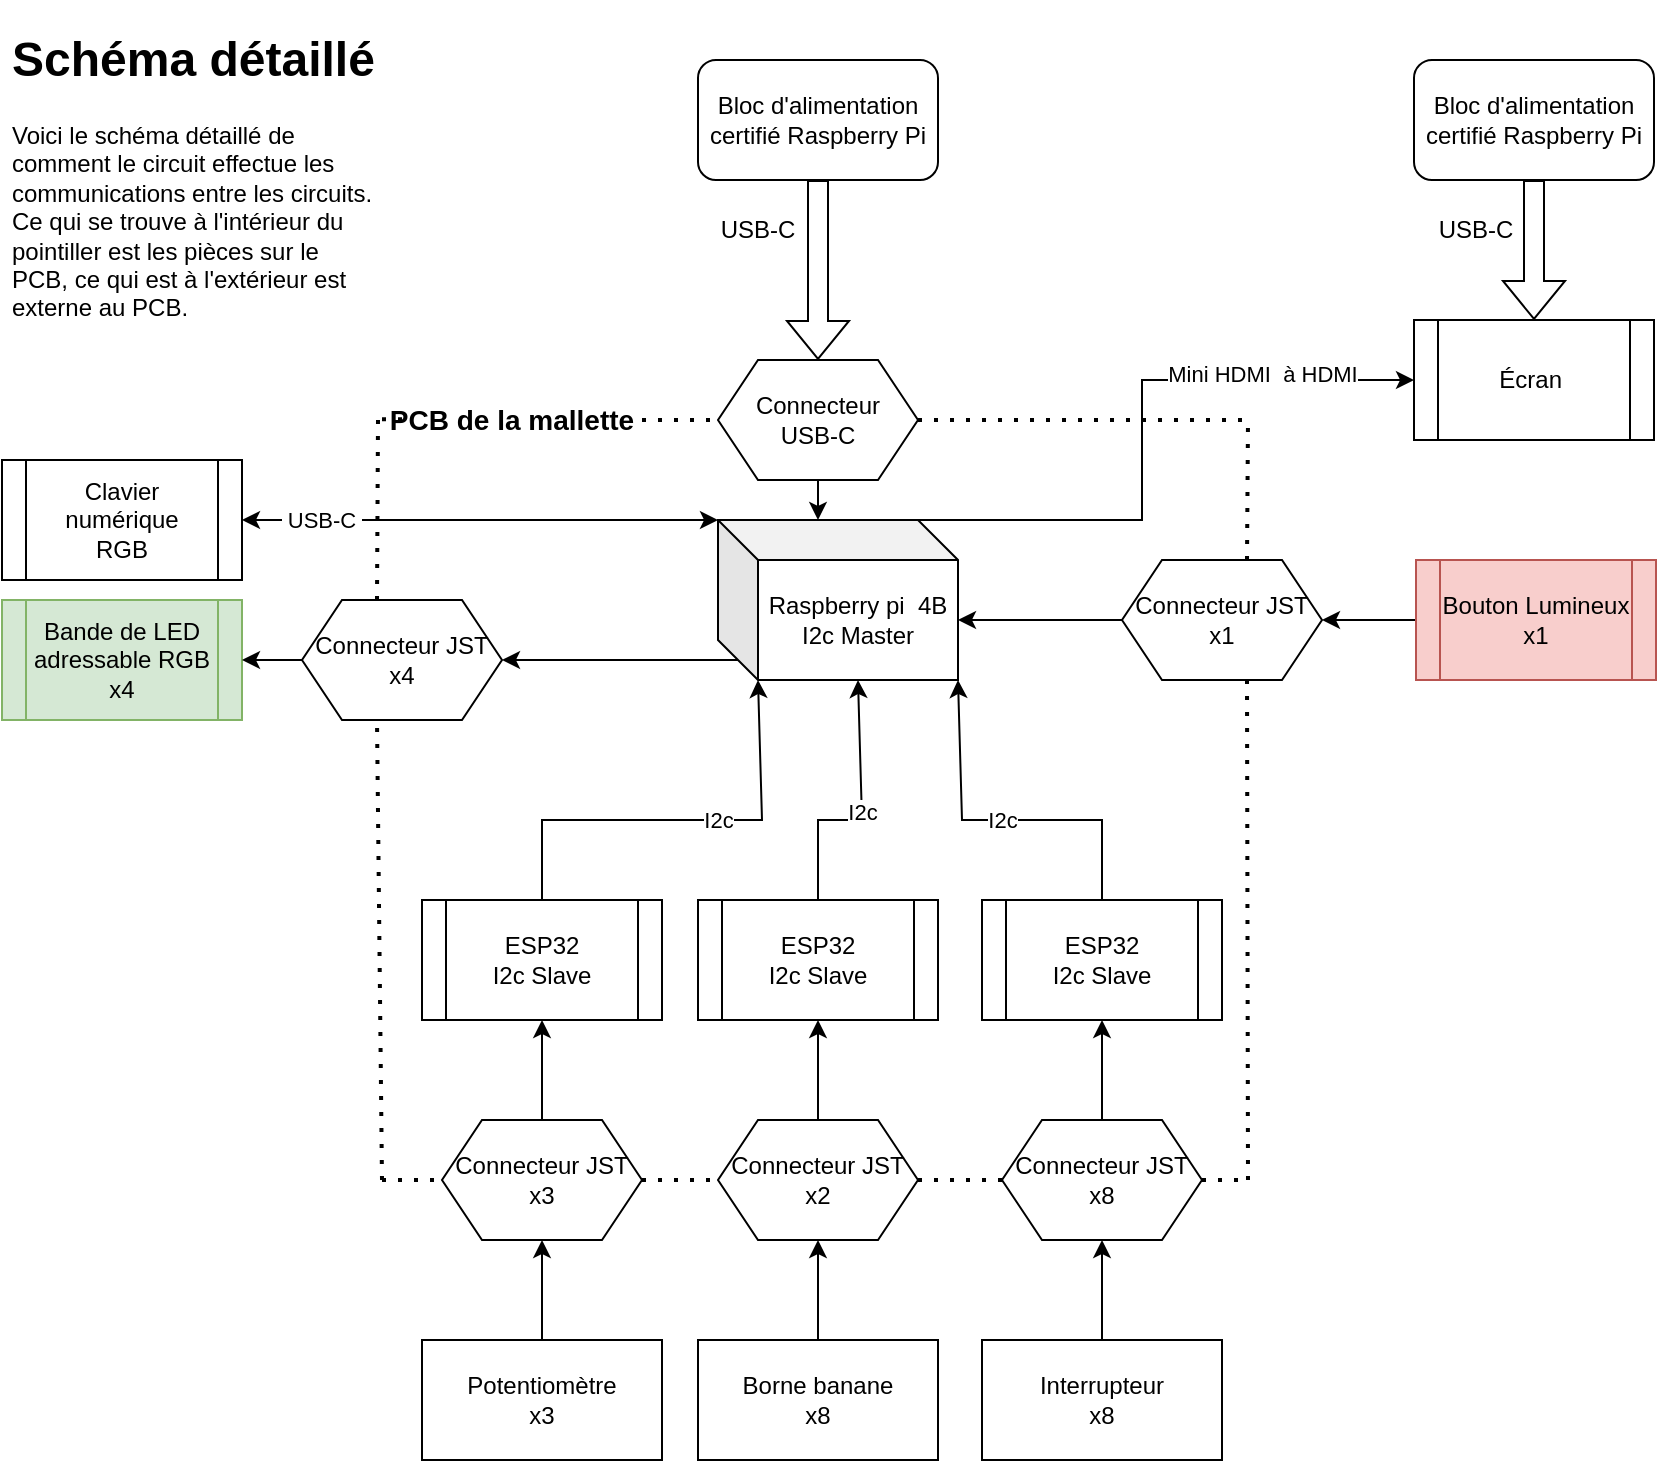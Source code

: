 <mxfile version="21.2.8" type="device">
  <diagram name="Page-1" id="C8WM1YH6b__oG48uhkHX">
    <mxGraphModel dx="1050" dy="621" grid="1" gridSize="10" guides="1" tooltips="1" connect="1" arrows="1" fold="1" page="1" pageScale="1" pageWidth="827" pageHeight="1169" math="0" shadow="0">
      <root>
        <mxCell id="0" />
        <mxCell id="1" parent="0" />
        <mxCell id="x_jVkWFRiSLy7f-r84cm-85" style="edgeStyle=orthogonalEdgeStyle;rounded=0;orthogonalLoop=1;jettySize=auto;html=1;exitX=0;exitY=0;exitDx=10;exitDy=70;exitPerimeter=0;entryX=1;entryY=0.5;entryDx=0;entryDy=0;" parent="1" source="z138JJ7uaE1qjc4lCYvS-4" target="x_jVkWFRiSLy7f-r84cm-83" edge="1">
          <mxGeometry relative="1" as="geometry" />
        </mxCell>
        <mxCell id="z138JJ7uaE1qjc4lCYvS-4" value="Raspberry pi&amp;nbsp; 4B&lt;br&gt;I2c Master" style="shape=cube;whiteSpace=wrap;html=1;boundedLbl=1;backgroundOutline=1;darkOpacity=0.05;darkOpacity2=0.1;" parent="1" vertex="1">
          <mxGeometry x="358" y="260" width="120" height="80" as="geometry" />
        </mxCell>
        <mxCell id="z138JJ7uaE1qjc4lCYvS-11" value="ESP32&lt;br&gt;I2c Slave" style="shape=process;whiteSpace=wrap;html=1;backgroundOutline=1;" parent="1" vertex="1">
          <mxGeometry x="210" y="450" width="120" height="60" as="geometry" />
        </mxCell>
        <mxCell id="z138JJ7uaE1qjc4lCYvS-12" value="ESP32&lt;br&gt;I2c Slave" style="shape=process;whiteSpace=wrap;html=1;backgroundOutline=1;" parent="1" vertex="1">
          <mxGeometry x="348" y="450" width="120" height="60" as="geometry" />
        </mxCell>
        <mxCell id="z138JJ7uaE1qjc4lCYvS-13" value="ESP32&lt;br&gt;I2c Slave" style="shape=process;whiteSpace=wrap;html=1;backgroundOutline=1;" parent="1" vertex="1">
          <mxGeometry x="490" y="450" width="120" height="60" as="geometry" />
        </mxCell>
        <mxCell id="x_jVkWFRiSLy7f-r84cm-8" value="&lt;h1&gt;Schéma détaillé&lt;/h1&gt;&lt;p&gt;Voici le schéma détaillé de comment le circuit effectue les communications entre les circuits. Ce qui se trouve à l&#39;intérieur du pointiller est les pièces sur le PCB, ce qui est à l&#39;extérieur est externe au PCB.&lt;br&gt;&lt;/p&gt;" style="text;html=1;strokeColor=none;fillColor=none;spacing=5;spacingTop=-20;whiteSpace=wrap;overflow=hidden;rounded=0;" parent="1" vertex="1">
          <mxGeometry y="10" width="190" height="150" as="geometry" />
        </mxCell>
        <mxCell id="x_jVkWFRiSLy7f-r84cm-18" value="Bloc d&#39;alimentation&lt;br&gt;certifié Raspberry Pi" style="rounded=1;whiteSpace=wrap;html=1;" parent="1" vertex="1">
          <mxGeometry x="348" y="30" width="120" height="60" as="geometry" />
        </mxCell>
        <mxCell id="x_jVkWFRiSLy7f-r84cm-19" value="Bloc d&#39;alimentation&lt;br&gt;certifié Raspberry Pi" style="rounded=1;whiteSpace=wrap;html=1;" parent="1" vertex="1">
          <mxGeometry x="706" y="30" width="120" height="60" as="geometry" />
        </mxCell>
        <mxCell id="x_jVkWFRiSLy7f-r84cm-20" value="" style="shape=flexArrow;endArrow=classic;html=1;rounded=0;exitX=0.5;exitY=1;exitDx=0;exitDy=0;entryX=0.5;entryY=0;entryDx=0;entryDy=0;" parent="1" source="x_jVkWFRiSLy7f-r84cm-18" target="x_jVkWFRiSLy7f-r84cm-101" edge="1">
          <mxGeometry width="50" height="50" relative="1" as="geometry">
            <mxPoint x="393" y="190" as="sourcePoint" />
            <mxPoint x="418" y="160" as="targetPoint" />
          </mxGeometry>
        </mxCell>
        <mxCell id="x_jVkWFRiSLy7f-r84cm-21" value="Écran&amp;nbsp;" style="shape=process;whiteSpace=wrap;html=1;backgroundOutline=1;" parent="1" vertex="1">
          <mxGeometry x="706" y="160" width="120" height="60" as="geometry" />
        </mxCell>
        <mxCell id="x_jVkWFRiSLy7f-r84cm-27" value="" style="endArrow=classic;html=1;rounded=0;exitX=0;exitY=0;exitDx=100;exitDy=0;exitPerimeter=0;entryX=0;entryY=0.5;entryDx=0;entryDy=0;" parent="1" source="z138JJ7uaE1qjc4lCYvS-4" target="x_jVkWFRiSLy7f-r84cm-21" edge="1">
          <mxGeometry relative="1" as="geometry">
            <mxPoint x="494" y="219.5" as="sourcePoint" />
            <mxPoint x="594" y="219.5" as="targetPoint" />
            <Array as="points">
              <mxPoint x="570" y="260" />
              <mxPoint x="570" y="190" />
            </Array>
          </mxGeometry>
        </mxCell>
        <mxCell id="x_jVkWFRiSLy7f-r84cm-28" value="Mini HDMI&amp;nbsp; à HDMI" style="edgeLabel;resizable=0;html=1;align=center;verticalAlign=middle;" parent="x_jVkWFRiSLy7f-r84cm-27" connectable="0" vertex="1">
          <mxGeometry relative="1" as="geometry">
            <mxPoint x="60" y="-26" as="offset" />
          </mxGeometry>
        </mxCell>
        <mxCell id="x_jVkWFRiSLy7f-r84cm-29" value="" style="shape=flexArrow;endArrow=classic;html=1;rounded=0;entryX=0.5;entryY=0;entryDx=0;entryDy=0;exitX=0.5;exitY=1;exitDx=0;exitDy=0;" parent="1" source="x_jVkWFRiSLy7f-r84cm-19" target="x_jVkWFRiSLy7f-r84cm-21" edge="1">
          <mxGeometry width="50" height="50" relative="1" as="geometry">
            <mxPoint x="666" y="150" as="sourcePoint" />
            <mxPoint x="716" y="100" as="targetPoint" />
          </mxGeometry>
        </mxCell>
        <mxCell id="x_jVkWFRiSLy7f-r84cm-30" value="USB-C" style="text;html=1;strokeColor=none;fillColor=none;align=center;verticalAlign=middle;whiteSpace=wrap;rounded=0;" parent="1" vertex="1">
          <mxGeometry x="707" y="100" width="60" height="30" as="geometry" />
        </mxCell>
        <mxCell id="x_jVkWFRiSLy7f-r84cm-76" style="edgeStyle=orthogonalEdgeStyle;rounded=0;orthogonalLoop=1;jettySize=auto;html=1;exitX=0.5;exitY=0;exitDx=0;exitDy=0;entryX=0.5;entryY=1;entryDx=0;entryDy=0;" parent="1" source="x_jVkWFRiSLy7f-r84cm-104" target="x_jVkWFRiSLy7f-r84cm-75" edge="1">
          <mxGeometry relative="1" as="geometry">
            <mxPoint x="280" y="690" as="sourcePoint" />
          </mxGeometry>
        </mxCell>
        <mxCell id="x_jVkWFRiSLy7f-r84cm-95" style="edgeStyle=orthogonalEdgeStyle;rounded=0;orthogonalLoop=1;jettySize=auto;html=1;exitX=0.5;exitY=0;exitDx=0;exitDy=0;entryX=0.5;entryY=1;entryDx=0;entryDy=0;" parent="1" source="x_jVkWFRiSLy7f-r84cm-105" target="x_jVkWFRiSLy7f-r84cm-81" edge="1">
          <mxGeometry relative="1" as="geometry">
            <mxPoint x="430" y="690" as="sourcePoint" />
          </mxGeometry>
        </mxCell>
        <mxCell id="x_jVkWFRiSLy7f-r84cm-96" style="edgeStyle=orthogonalEdgeStyle;rounded=0;orthogonalLoop=1;jettySize=auto;html=1;exitX=0.5;exitY=0;exitDx=0;exitDy=0;entryX=0.5;entryY=1;entryDx=0;entryDy=0;" parent="1" source="x_jVkWFRiSLy7f-r84cm-106" target="x_jVkWFRiSLy7f-r84cm-82" edge="1">
          <mxGeometry relative="1" as="geometry">
            <mxPoint x="579.862" y="650" as="targetPoint" />
            <mxPoint x="580" y="690" as="sourcePoint" />
          </mxGeometry>
        </mxCell>
        <mxCell id="x_jVkWFRiSLy7f-r84cm-47" value="Clavier numérique&lt;br&gt;RGB" style="shape=process;whiteSpace=wrap;html=1;backgroundOutline=1;" parent="1" vertex="1">
          <mxGeometry y="230" width="120" height="60" as="geometry" />
        </mxCell>
        <mxCell id="x_jVkWFRiSLy7f-r84cm-49" value="&lt;font style=&quot;font-size: 11px;&quot;&gt;USB-C&lt;/font&gt;" style="text;html=1;strokeColor=none;fillColor=none;align=center;verticalAlign=middle;whiteSpace=wrap;rounded=0;" parent="1" vertex="1">
          <mxGeometry x="140" y="245" width="40" height="30" as="geometry" />
        </mxCell>
        <mxCell id="x_jVkWFRiSLy7f-r84cm-55" value="" style="endArrow=none;startArrow=classic;html=1;rounded=0;exitX=1;exitY=0.5;exitDx=0;exitDy=0;entryX=0;entryY=0.5;entryDx=0;entryDy=0;endFill=0;" parent="1" source="x_jVkWFRiSLy7f-r84cm-47" target="x_jVkWFRiSLy7f-r84cm-49" edge="1">
          <mxGeometry width="50" height="50" relative="1" as="geometry">
            <mxPoint x="210" y="280" as="sourcePoint" />
            <mxPoint x="260" y="230" as="targetPoint" />
          </mxGeometry>
        </mxCell>
        <mxCell id="x_jVkWFRiSLy7f-r84cm-56" value="" style="endArrow=classic;startArrow=none;html=1;rounded=0;entryX=0;entryY=0;entryDx=0;entryDy=0;entryPerimeter=0;exitX=1;exitY=0.5;exitDx=0;exitDy=0;startFill=0;" parent="1" source="x_jVkWFRiSLy7f-r84cm-49" target="z138JJ7uaE1qjc4lCYvS-4" edge="1">
          <mxGeometry width="50" height="50" relative="1" as="geometry">
            <mxPoint x="440" y="280" as="sourcePoint" />
            <mxPoint x="490" y="230" as="targetPoint" />
            <Array as="points">
              <mxPoint x="330" y="260" />
            </Array>
          </mxGeometry>
        </mxCell>
        <mxCell id="x_jVkWFRiSLy7f-r84cm-59" value="&lt;div&gt;Bande de LED adressable RGB&lt;/div&gt;&lt;div&gt;x4&lt;/div&gt;" style="shape=process;whiteSpace=wrap;html=1;backgroundOutline=1;fillColor=#d5e8d4;strokeColor=#82b366;" parent="1" vertex="1">
          <mxGeometry y="300" width="120" height="60" as="geometry" />
        </mxCell>
        <mxCell id="x_jVkWFRiSLy7f-r84cm-90" style="edgeStyle=orthogonalEdgeStyle;rounded=0;orthogonalLoop=1;jettySize=auto;html=1;exitX=0;exitY=0.5;exitDx=0;exitDy=0;entryX=1;entryY=0.5;entryDx=0;entryDy=0;" parent="1" source="x_jVkWFRiSLy7f-r84cm-64" target="x_jVkWFRiSLy7f-r84cm-87" edge="1">
          <mxGeometry relative="1" as="geometry" />
        </mxCell>
        <mxCell id="x_jVkWFRiSLy7f-r84cm-64" value="Bouton Lumineux&lt;br&gt;x1" style="shape=process;whiteSpace=wrap;html=1;backgroundOutline=1;fillColor=#f8cecc;strokeColor=#b85450;" parent="1" vertex="1">
          <mxGeometry x="707" y="280" width="120" height="60" as="geometry" />
        </mxCell>
        <mxCell id="x_jVkWFRiSLy7f-r84cm-69" value="" style="endArrow=none;dashed=1;html=1;dashPattern=1 3;strokeWidth=2;rounded=0;exitX=0.625;exitY=0;exitDx=0;exitDy=0;" parent="1" source="x_jVkWFRiSLy7f-r84cm-87" edge="1">
          <mxGeometry width="50" height="50" relative="1" as="geometry">
            <mxPoint x="660" y="540" as="sourcePoint" />
            <mxPoint x="623" y="210" as="targetPoint" />
          </mxGeometry>
        </mxCell>
        <mxCell id="x_jVkWFRiSLy7f-r84cm-70" value="" style="endArrow=none;dashed=1;html=1;dashPattern=1 3;strokeWidth=2;rounded=0;" parent="1" source="x_jVkWFRiSLy7f-r84cm-82" edge="1">
          <mxGeometry width="50" height="50" relative="1" as="geometry">
            <mxPoint x="200" y="589.66" as="sourcePoint" />
            <mxPoint x="620" y="590" as="targetPoint" />
          </mxGeometry>
        </mxCell>
        <mxCell id="x_jVkWFRiSLy7f-r84cm-71" value="" style="endArrow=none;dashed=1;html=1;dashPattern=1 3;strokeWidth=2;rounded=0;exitX=0.375;exitY=0;exitDx=0;exitDy=0;" parent="1" source="x_jVkWFRiSLy7f-r84cm-83" edge="1">
          <mxGeometry width="50" height="50" relative="1" as="geometry">
            <mxPoint x="200" y="540" as="sourcePoint" />
            <mxPoint x="188" y="210" as="targetPoint" />
          </mxGeometry>
        </mxCell>
        <mxCell id="x_jVkWFRiSLy7f-r84cm-72" value="" style="endArrow=none;dashed=1;html=1;dashPattern=1 3;strokeWidth=2;rounded=0;" parent="1" source="x_jVkWFRiSLy7f-r84cm-101" edge="1">
          <mxGeometry width="50" height="50" relative="1" as="geometry">
            <mxPoint x="200" y="209.66" as="sourcePoint" />
            <mxPoint x="620" y="210" as="targetPoint" />
          </mxGeometry>
        </mxCell>
        <mxCell id="x_jVkWFRiSLy7f-r84cm-80" style="edgeStyle=orthogonalEdgeStyle;rounded=0;orthogonalLoop=1;jettySize=auto;html=1;exitX=0.5;exitY=0;exitDx=0;exitDy=0;entryX=0.5;entryY=1;entryDx=0;entryDy=0;" parent="1" source="x_jVkWFRiSLy7f-r84cm-75" target="z138JJ7uaE1qjc4lCYvS-11" edge="1">
          <mxGeometry relative="1" as="geometry" />
        </mxCell>
        <mxCell id="x_jVkWFRiSLy7f-r84cm-84" value="" style="endArrow=none;dashed=1;html=1;dashPattern=1 3;strokeWidth=2;rounded=0;entryX=0.375;entryY=1;entryDx=0;entryDy=0;" parent="1" target="x_jVkWFRiSLy7f-r84cm-83" edge="1">
          <mxGeometry width="50" height="50" relative="1" as="geometry">
            <mxPoint x="190" y="590" as="sourcePoint" />
            <mxPoint x="181.5" y="360" as="targetPoint" />
          </mxGeometry>
        </mxCell>
        <mxCell id="x_jVkWFRiSLy7f-r84cm-86" style="edgeStyle=orthogonalEdgeStyle;rounded=0;orthogonalLoop=1;jettySize=auto;html=1;exitX=0;exitY=0.5;exitDx=0;exitDy=0;entryX=1;entryY=0.5;entryDx=0;entryDy=0;" parent="1" source="x_jVkWFRiSLy7f-r84cm-83" target="x_jVkWFRiSLy7f-r84cm-59" edge="1">
          <mxGeometry relative="1" as="geometry" />
        </mxCell>
        <mxCell id="x_jVkWFRiSLy7f-r84cm-83" value="Connecteur JST&lt;br&gt;x4" style="shape=hexagon;perimeter=hexagonPerimeter2;whiteSpace=wrap;html=1;fixedSize=1;" parent="1" vertex="1">
          <mxGeometry x="150" y="300" width="100" height="60" as="geometry" />
        </mxCell>
        <mxCell id="x_jVkWFRiSLy7f-r84cm-88" value="" style="endArrow=none;dashed=1;html=1;dashPattern=1 3;strokeWidth=2;rounded=0;entryX=0.625;entryY=1;entryDx=0;entryDy=0;" parent="1" target="x_jVkWFRiSLy7f-r84cm-87" edge="1">
          <mxGeometry width="50" height="50" relative="1" as="geometry">
            <mxPoint x="623" y="590" as="sourcePoint" />
            <mxPoint x="612.071" y="340" as="targetPoint" />
          </mxGeometry>
        </mxCell>
        <mxCell id="x_jVkWFRiSLy7f-r84cm-91" style="edgeStyle=orthogonalEdgeStyle;rounded=0;orthogonalLoop=1;jettySize=auto;html=1;exitX=0;exitY=0.5;exitDx=0;exitDy=0;entryX=0;entryY=0;entryDx=120;entryDy=50;entryPerimeter=0;" parent="1" source="x_jVkWFRiSLy7f-r84cm-87" target="z138JJ7uaE1qjc4lCYvS-4" edge="1">
          <mxGeometry relative="1" as="geometry" />
        </mxCell>
        <mxCell id="x_jVkWFRiSLy7f-r84cm-87" value="Connecteur JST&lt;br&gt;x1" style="shape=hexagon;perimeter=hexagonPerimeter2;whiteSpace=wrap;html=1;fixedSize=1;" parent="1" vertex="1">
          <mxGeometry x="560" y="280" width="100" height="60" as="geometry" />
        </mxCell>
        <mxCell id="x_jVkWFRiSLy7f-r84cm-92" value="" style="endArrow=none;dashed=1;html=1;dashPattern=1 3;strokeWidth=2;rounded=0;exitX=1;exitY=0.5;exitDx=0;exitDy=0;" parent="1" source="x_jVkWFRiSLy7f-r84cm-75" target="x_jVkWFRiSLy7f-r84cm-81" edge="1">
          <mxGeometry width="50" height="50" relative="1" as="geometry">
            <mxPoint x="200" y="589.66" as="sourcePoint" />
            <mxPoint x="660" y="589.66" as="targetPoint" />
            <Array as="points" />
          </mxGeometry>
        </mxCell>
        <mxCell id="x_jVkWFRiSLy7f-r84cm-99" style="edgeStyle=orthogonalEdgeStyle;rounded=0;orthogonalLoop=1;jettySize=auto;html=1;exitX=0.5;exitY=0;exitDx=0;exitDy=0;entryX=0.5;entryY=1;entryDx=0;entryDy=0;" parent="1" source="x_jVkWFRiSLy7f-r84cm-81" target="z138JJ7uaE1qjc4lCYvS-12" edge="1">
          <mxGeometry relative="1" as="geometry" />
        </mxCell>
        <mxCell id="x_jVkWFRiSLy7f-r84cm-81" value="Connecteur JST&lt;br&gt;x2" style="shape=hexagon;perimeter=hexagonPerimeter2;whiteSpace=wrap;html=1;fixedSize=1;" parent="1" vertex="1">
          <mxGeometry x="358" y="560" width="100" height="60" as="geometry" />
        </mxCell>
        <mxCell id="x_jVkWFRiSLy7f-r84cm-93" value="" style="endArrow=none;dashed=1;html=1;dashPattern=1 3;strokeWidth=2;rounded=0;" parent="1" source="x_jVkWFRiSLy7f-r84cm-81" target="x_jVkWFRiSLy7f-r84cm-82" edge="1">
          <mxGeometry width="50" height="50" relative="1" as="geometry">
            <mxPoint x="480" y="590" as="sourcePoint" />
            <mxPoint x="660" y="589.66" as="targetPoint" />
          </mxGeometry>
        </mxCell>
        <mxCell id="x_jVkWFRiSLy7f-r84cm-100" style="edgeStyle=orthogonalEdgeStyle;rounded=0;orthogonalLoop=1;jettySize=auto;html=1;exitX=0.5;exitY=0;exitDx=0;exitDy=0;entryX=0.5;entryY=1;entryDx=0;entryDy=0;" parent="1" source="x_jVkWFRiSLy7f-r84cm-82" target="z138JJ7uaE1qjc4lCYvS-13" edge="1">
          <mxGeometry relative="1" as="geometry" />
        </mxCell>
        <mxCell id="x_jVkWFRiSLy7f-r84cm-82" value="Connecteur JST&lt;br&gt;x8" style="shape=hexagon;perimeter=hexagonPerimeter2;whiteSpace=wrap;html=1;fixedSize=1;" parent="1" vertex="1">
          <mxGeometry x="500" y="560" width="100" height="60" as="geometry" />
        </mxCell>
        <mxCell id="x_jVkWFRiSLy7f-r84cm-94" value="" style="endArrow=none;dashed=1;html=1;dashPattern=1 3;strokeWidth=2;rounded=0;" parent="1" target="x_jVkWFRiSLy7f-r84cm-75" edge="1">
          <mxGeometry width="50" height="50" relative="1" as="geometry">
            <mxPoint x="190" y="590" as="sourcePoint" />
            <mxPoint x="380" y="590" as="targetPoint" />
            <Array as="points" />
          </mxGeometry>
        </mxCell>
        <mxCell id="x_jVkWFRiSLy7f-r84cm-75" value="Connecteur JST&lt;br&gt;x3" style="shape=hexagon;perimeter=hexagonPerimeter2;whiteSpace=wrap;html=1;fixedSize=1;" parent="1" vertex="1">
          <mxGeometry x="220" y="560" width="100" height="60" as="geometry" />
        </mxCell>
        <mxCell id="x_jVkWFRiSLy7f-r84cm-102" value="" style="endArrow=classic;html=1;rounded=0;entryX=0;entryY=0;entryDx=50;entryDy=0;entryPerimeter=0;exitX=0.5;exitY=1;exitDx=0;exitDy=0;" parent="1" source="x_jVkWFRiSLy7f-r84cm-101" target="z138JJ7uaE1qjc4lCYvS-4" edge="1">
          <mxGeometry width="50" height="50" relative="1" as="geometry">
            <mxPoint x="490" y="290" as="sourcePoint" />
            <mxPoint x="540" y="240" as="targetPoint" />
          </mxGeometry>
        </mxCell>
        <mxCell id="x_jVkWFRiSLy7f-r84cm-103" value="" style="endArrow=none;dashed=1;html=1;dashPattern=1 3;strokeWidth=2;rounded=0;" parent="1" source="x_jVkWFRiSLy7f-r84cm-107" target="x_jVkWFRiSLy7f-r84cm-101" edge="1">
          <mxGeometry width="50" height="50" relative="1" as="geometry">
            <mxPoint x="200" y="209.66" as="sourcePoint" />
            <mxPoint x="660" y="209.66" as="targetPoint" />
          </mxGeometry>
        </mxCell>
        <mxCell id="x_jVkWFRiSLy7f-r84cm-101" value="Connecteur &lt;br&gt;USB-C" style="shape=hexagon;perimeter=hexagonPerimeter2;whiteSpace=wrap;html=1;fixedSize=1;" parent="1" vertex="1">
          <mxGeometry x="358" y="180" width="100" height="60" as="geometry" />
        </mxCell>
        <mxCell id="x_jVkWFRiSLy7f-r84cm-104" value="Potentiomètre&lt;br style=&quot;border-color: var(--border-color);&quot;&gt;x3" style="rounded=0;whiteSpace=wrap;html=1;" parent="1" vertex="1">
          <mxGeometry x="210" y="670" width="120" height="60" as="geometry" />
        </mxCell>
        <mxCell id="x_jVkWFRiSLy7f-r84cm-105" value="Borne banane&lt;br style=&quot;border-color: var(--border-color);&quot;&gt;x8" style="rounded=0;whiteSpace=wrap;html=1;" parent="1" vertex="1">
          <mxGeometry x="348" y="670" width="120" height="60" as="geometry" />
        </mxCell>
        <mxCell id="x_jVkWFRiSLy7f-r84cm-106" value="Interrupteur&lt;br style=&quot;border-color: var(--border-color);&quot;&gt;x8" style="rounded=0;whiteSpace=wrap;html=1;" parent="1" vertex="1">
          <mxGeometry x="490" y="670" width="120" height="60" as="geometry" />
        </mxCell>
        <mxCell id="x_jVkWFRiSLy7f-r84cm-110" value="" style="endArrow=none;dashed=1;html=1;dashPattern=1 3;strokeWidth=2;rounded=0;" parent="1" target="x_jVkWFRiSLy7f-r84cm-107" edge="1">
          <mxGeometry width="50" height="50" relative="1" as="geometry">
            <mxPoint x="200" y="209.66" as="sourcePoint" />
            <mxPoint x="358" y="210" as="targetPoint" />
          </mxGeometry>
        </mxCell>
        <mxCell id="x_jVkWFRiSLy7f-r84cm-107" value="&lt;span style=&quot;font-size: 14px;&quot;&gt;&lt;b&gt;PCB de la mallette&lt;/b&gt;&lt;/span&gt;" style="text;html=1;strokeColor=none;fillColor=none;align=center;verticalAlign=middle;whiteSpace=wrap;rounded=0;" parent="1" vertex="1">
          <mxGeometry x="190" y="195" width="130" height="30" as="geometry" />
        </mxCell>
        <mxCell id="x_jVkWFRiSLy7f-r84cm-112" value="USB-C" style="text;html=1;strokeColor=none;fillColor=none;align=center;verticalAlign=middle;whiteSpace=wrap;rounded=0;" parent="1" vertex="1">
          <mxGeometry x="348" y="100" width="60" height="30" as="geometry" />
        </mxCell>
        <mxCell id="x_jVkWFRiSLy7f-r84cm-113" value="" style="endArrow=classic;html=1;rounded=0;entryX=0;entryY=0;entryDx=20;entryDy=80;entryPerimeter=0;exitX=0.5;exitY=0;exitDx=0;exitDy=0;" parent="1" source="z138JJ7uaE1qjc4lCYvS-11" target="z138JJ7uaE1qjc4lCYvS-4" edge="1">
          <mxGeometry relative="1" as="geometry">
            <mxPoint x="260" y="400" as="sourcePoint" />
            <mxPoint x="360" y="400" as="targetPoint" />
            <Array as="points">
              <mxPoint x="270" y="410" />
              <mxPoint x="380" y="410" />
            </Array>
          </mxGeometry>
        </mxCell>
        <mxCell id="x_jVkWFRiSLy7f-r84cm-114" value="I2c" style="edgeLabel;resizable=0;html=1;align=center;verticalAlign=middle;" parent="x_jVkWFRiSLy7f-r84cm-113" connectable="0" vertex="1">
          <mxGeometry relative="1" as="geometry">
            <mxPoint x="18" as="offset" />
          </mxGeometry>
        </mxCell>
        <mxCell id="x_jVkWFRiSLy7f-r84cm-115" value="" style="endArrow=classic;html=1;rounded=0;entryX=0;entryY=0;entryDx=70;entryDy=80;entryPerimeter=0;exitX=0.5;exitY=0;exitDx=0;exitDy=0;" parent="1" source="z138JJ7uaE1qjc4lCYvS-12" target="z138JJ7uaE1qjc4lCYvS-4" edge="1">
          <mxGeometry relative="1" as="geometry">
            <mxPoint x="390" y="550" as="sourcePoint" />
            <mxPoint x="490" y="550" as="targetPoint" />
            <Array as="points">
              <mxPoint x="408" y="410" />
              <mxPoint x="430" y="410" />
            </Array>
          </mxGeometry>
        </mxCell>
        <mxCell id="x_jVkWFRiSLy7f-r84cm-116" value="I2c" style="edgeLabel;resizable=0;html=1;align=center;verticalAlign=middle;" parent="x_jVkWFRiSLy7f-r84cm-115" connectable="0" vertex="1">
          <mxGeometry relative="1" as="geometry" />
        </mxCell>
        <mxCell id="x_jVkWFRiSLy7f-r84cm-117" value="" style="endArrow=classic;html=1;rounded=0;entryX=1;entryY=1;entryDx=0;entryDy=0;entryPerimeter=0;exitX=0.5;exitY=0;exitDx=0;exitDy=0;" parent="1" source="z138JJ7uaE1qjc4lCYvS-13" target="z138JJ7uaE1qjc4lCYvS-4" edge="1">
          <mxGeometry relative="1" as="geometry">
            <mxPoint x="390" y="550" as="sourcePoint" />
            <mxPoint x="490" y="550" as="targetPoint" />
            <Array as="points">
              <mxPoint x="550" y="410" />
              <mxPoint x="480" y="410" />
            </Array>
          </mxGeometry>
        </mxCell>
        <mxCell id="x_jVkWFRiSLy7f-r84cm-118" value="I2c" style="edgeLabel;resizable=0;html=1;align=center;verticalAlign=middle;" parent="x_jVkWFRiSLy7f-r84cm-117" connectable="0" vertex="1">
          <mxGeometry relative="1" as="geometry" />
        </mxCell>
      </root>
    </mxGraphModel>
  </diagram>
</mxfile>
